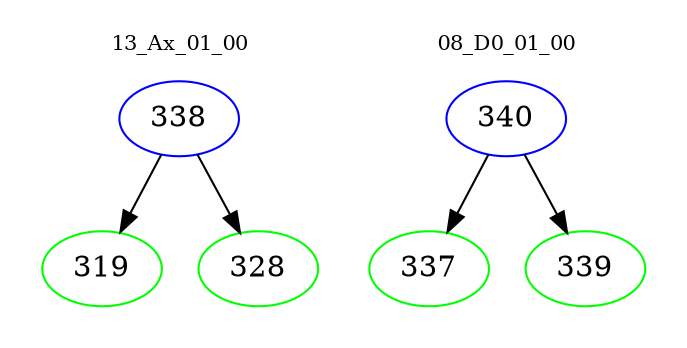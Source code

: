 digraph{
subgraph cluster_0 {
color = white
label = "13_Ax_01_00";
fontsize=10;
T0_338 [label="338", color="blue"]
T0_338 -> T0_319 [color="black"]
T0_319 [label="319", color="green"]
T0_338 -> T0_328 [color="black"]
T0_328 [label="328", color="green"]
}
subgraph cluster_1 {
color = white
label = "08_D0_01_00";
fontsize=10;
T1_340 [label="340", color="blue"]
T1_340 -> T1_337 [color="black"]
T1_337 [label="337", color="green"]
T1_340 -> T1_339 [color="black"]
T1_339 [label="339", color="green"]
}
}
